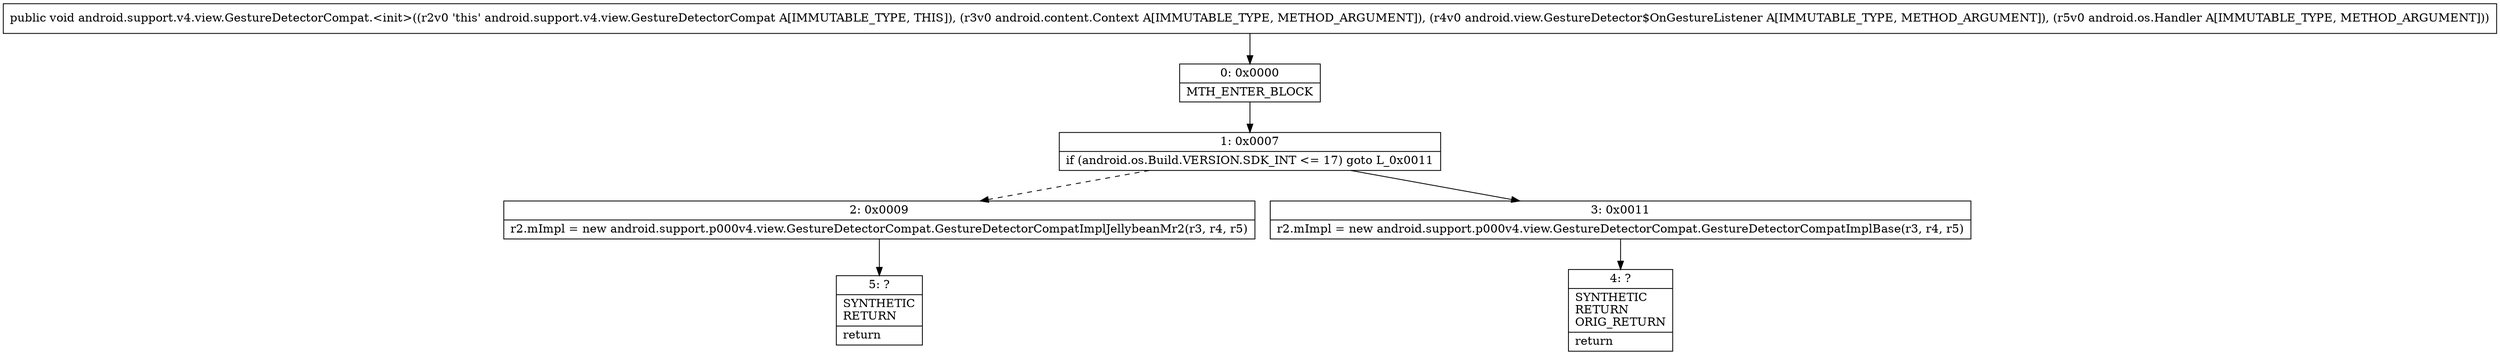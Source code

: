 digraph "CFG forandroid.support.v4.view.GestureDetectorCompat.\<init\>(Landroid\/content\/Context;Landroid\/view\/GestureDetector$OnGestureListener;Landroid\/os\/Handler;)V" {
Node_0 [shape=record,label="{0\:\ 0x0000|MTH_ENTER_BLOCK\l}"];
Node_1 [shape=record,label="{1\:\ 0x0007|if (android.os.Build.VERSION.SDK_INT \<= 17) goto L_0x0011\l}"];
Node_2 [shape=record,label="{2\:\ 0x0009|r2.mImpl = new android.support.p000v4.view.GestureDetectorCompat.GestureDetectorCompatImplJellybeanMr2(r3, r4, r5)\l}"];
Node_3 [shape=record,label="{3\:\ 0x0011|r2.mImpl = new android.support.p000v4.view.GestureDetectorCompat.GestureDetectorCompatImplBase(r3, r4, r5)\l}"];
Node_4 [shape=record,label="{4\:\ ?|SYNTHETIC\lRETURN\lORIG_RETURN\l|return\l}"];
Node_5 [shape=record,label="{5\:\ ?|SYNTHETIC\lRETURN\l|return\l}"];
MethodNode[shape=record,label="{public void android.support.v4.view.GestureDetectorCompat.\<init\>((r2v0 'this' android.support.v4.view.GestureDetectorCompat A[IMMUTABLE_TYPE, THIS]), (r3v0 android.content.Context A[IMMUTABLE_TYPE, METHOD_ARGUMENT]), (r4v0 android.view.GestureDetector$OnGestureListener A[IMMUTABLE_TYPE, METHOD_ARGUMENT]), (r5v0 android.os.Handler A[IMMUTABLE_TYPE, METHOD_ARGUMENT])) }"];
MethodNode -> Node_0;
Node_0 -> Node_1;
Node_1 -> Node_2[style=dashed];
Node_1 -> Node_3;
Node_2 -> Node_5;
Node_3 -> Node_4;
}

